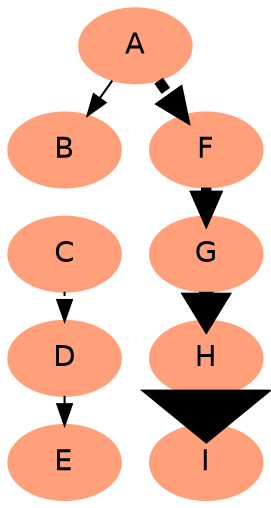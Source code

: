 # dot -Tpng 8_edge_styles.dot -o 8_edge_styles.png
// various edge styles and misc. attributes
digraph G {
  node [style=filled, color=lightsalmon, fontsize=14, fontname="Helvetica"];
  edge [style="setlinewidth(5)"];
  margin="0";
  ratio=auto;
  nodesep=0.2;
  ranksep=0.2;
  clusterrank=local;

  A -> B [ style=solid ]
  B -> C [ style=invis ]
  C -> D [ style=dotted ]
  D -> E [ style=dashed ]
  // bold-dash
  A -> F [ style="setlinewidth(5), dashed" ]
  // setlinewidth(5) => bold
  F -> G [ style="setlinewidth(5)" ]
  // setlinewidth(7) => broad
  G -> H [ style="setlinewidth(7)" ]
  // setlinewidth(14) => wide
  H -> I [ style="setlinewidth(14)" ]
}
